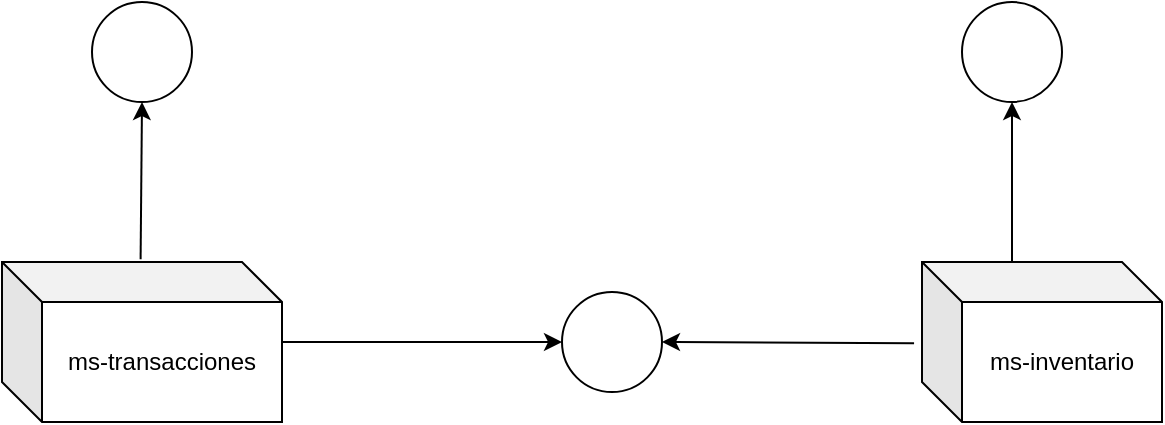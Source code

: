 <mxfile version="13.10.4" type="github">
  <diagram id="prtHgNgQTEPvFCAcTncT" name="Page-1">
    <mxGraphModel dx="920" dy="552" grid="1" gridSize="10" guides="1" tooltips="1" connect="1" arrows="1" fold="1" page="1" pageScale="1" pageWidth="827" pageHeight="1169" math="0" shadow="0">
      <root>
        <mxCell id="0" />
        <mxCell id="1" parent="0" />
        <mxCell id="Us98_-_jEK8urPG3YS_f-1" value="ms-transacciones" style="shape=cube;whiteSpace=wrap;html=1;boundedLbl=1;backgroundOutline=1;darkOpacity=0.05;darkOpacity2=0.1;" vertex="1" parent="1">
          <mxGeometry x="100" y="560" width="140" height="80" as="geometry" />
        </mxCell>
        <mxCell id="Us98_-_jEK8urPG3YS_f-2" value="ms-inventario" style="shape=cube;whiteSpace=wrap;html=1;boundedLbl=1;backgroundOutline=1;darkOpacity=0.05;darkOpacity2=0.1;" vertex="1" parent="1">
          <mxGeometry x="560" y="560" width="120" height="80" as="geometry" />
        </mxCell>
        <mxCell id="Us98_-_jEK8urPG3YS_f-4" value="" style="endArrow=classic;html=1;entryX=1;entryY=0.5;entryDx=0;entryDy=0;exitX=-0.033;exitY=0.508;exitDx=0;exitDy=0;exitPerimeter=0;" edge="1" parent="1" source="Us98_-_jEK8urPG3YS_f-2" target="Us98_-_jEK8urPG3YS_f-8">
          <mxGeometry width="50" height="50" relative="1" as="geometry">
            <mxPoint x="460" y="610" as="sourcePoint" />
            <mxPoint x="430" y="600" as="targetPoint" />
          </mxGeometry>
        </mxCell>
        <mxCell id="Us98_-_jEK8urPG3YS_f-5" value="" style="ellipse;whiteSpace=wrap;html=1;aspect=fixed;" vertex="1" parent="1">
          <mxGeometry x="580" y="430" width="50" height="50" as="geometry" />
        </mxCell>
        <mxCell id="Us98_-_jEK8urPG3YS_f-6" value="" style="endArrow=classic;html=1;entryX=0.5;entryY=1;entryDx=0;entryDy=0;" edge="1" parent="1" target="Us98_-_jEK8urPG3YS_f-5">
          <mxGeometry width="50" height="50" relative="1" as="geometry">
            <mxPoint x="605" y="560" as="sourcePoint" />
            <mxPoint x="600" y="490" as="targetPoint" />
          </mxGeometry>
        </mxCell>
        <mxCell id="Us98_-_jEK8urPG3YS_f-8" value="" style="ellipse;whiteSpace=wrap;html=1;aspect=fixed;" vertex="1" parent="1">
          <mxGeometry x="380" y="575" width="50" height="50" as="geometry" />
        </mxCell>
        <mxCell id="Us98_-_jEK8urPG3YS_f-9" value="" style="ellipse;whiteSpace=wrap;html=1;aspect=fixed;" vertex="1" parent="1">
          <mxGeometry x="145" y="430" width="50" height="50" as="geometry" />
        </mxCell>
        <mxCell id="Us98_-_jEK8urPG3YS_f-10" value="" style="endArrow=classic;html=1;entryX=0.5;entryY=1;entryDx=0;entryDy=0;exitX=0.495;exitY=-0.017;exitDx=0;exitDy=0;exitPerimeter=0;" edge="1" parent="1" source="Us98_-_jEK8urPG3YS_f-1" target="Us98_-_jEK8urPG3YS_f-9">
          <mxGeometry width="50" height="50" relative="1" as="geometry">
            <mxPoint x="380" y="590" as="sourcePoint" />
            <mxPoint x="430" y="540" as="targetPoint" />
          </mxGeometry>
        </mxCell>
        <mxCell id="Us98_-_jEK8urPG3YS_f-11" value="" style="endArrow=classic;html=1;entryX=0;entryY=0.5;entryDx=0;entryDy=0;" edge="1" parent="1" target="Us98_-_jEK8urPG3YS_f-8">
          <mxGeometry width="50" height="50" relative="1" as="geometry">
            <mxPoint x="240" y="600" as="sourcePoint" />
            <mxPoint x="360" y="600" as="targetPoint" />
          </mxGeometry>
        </mxCell>
      </root>
    </mxGraphModel>
  </diagram>
</mxfile>
